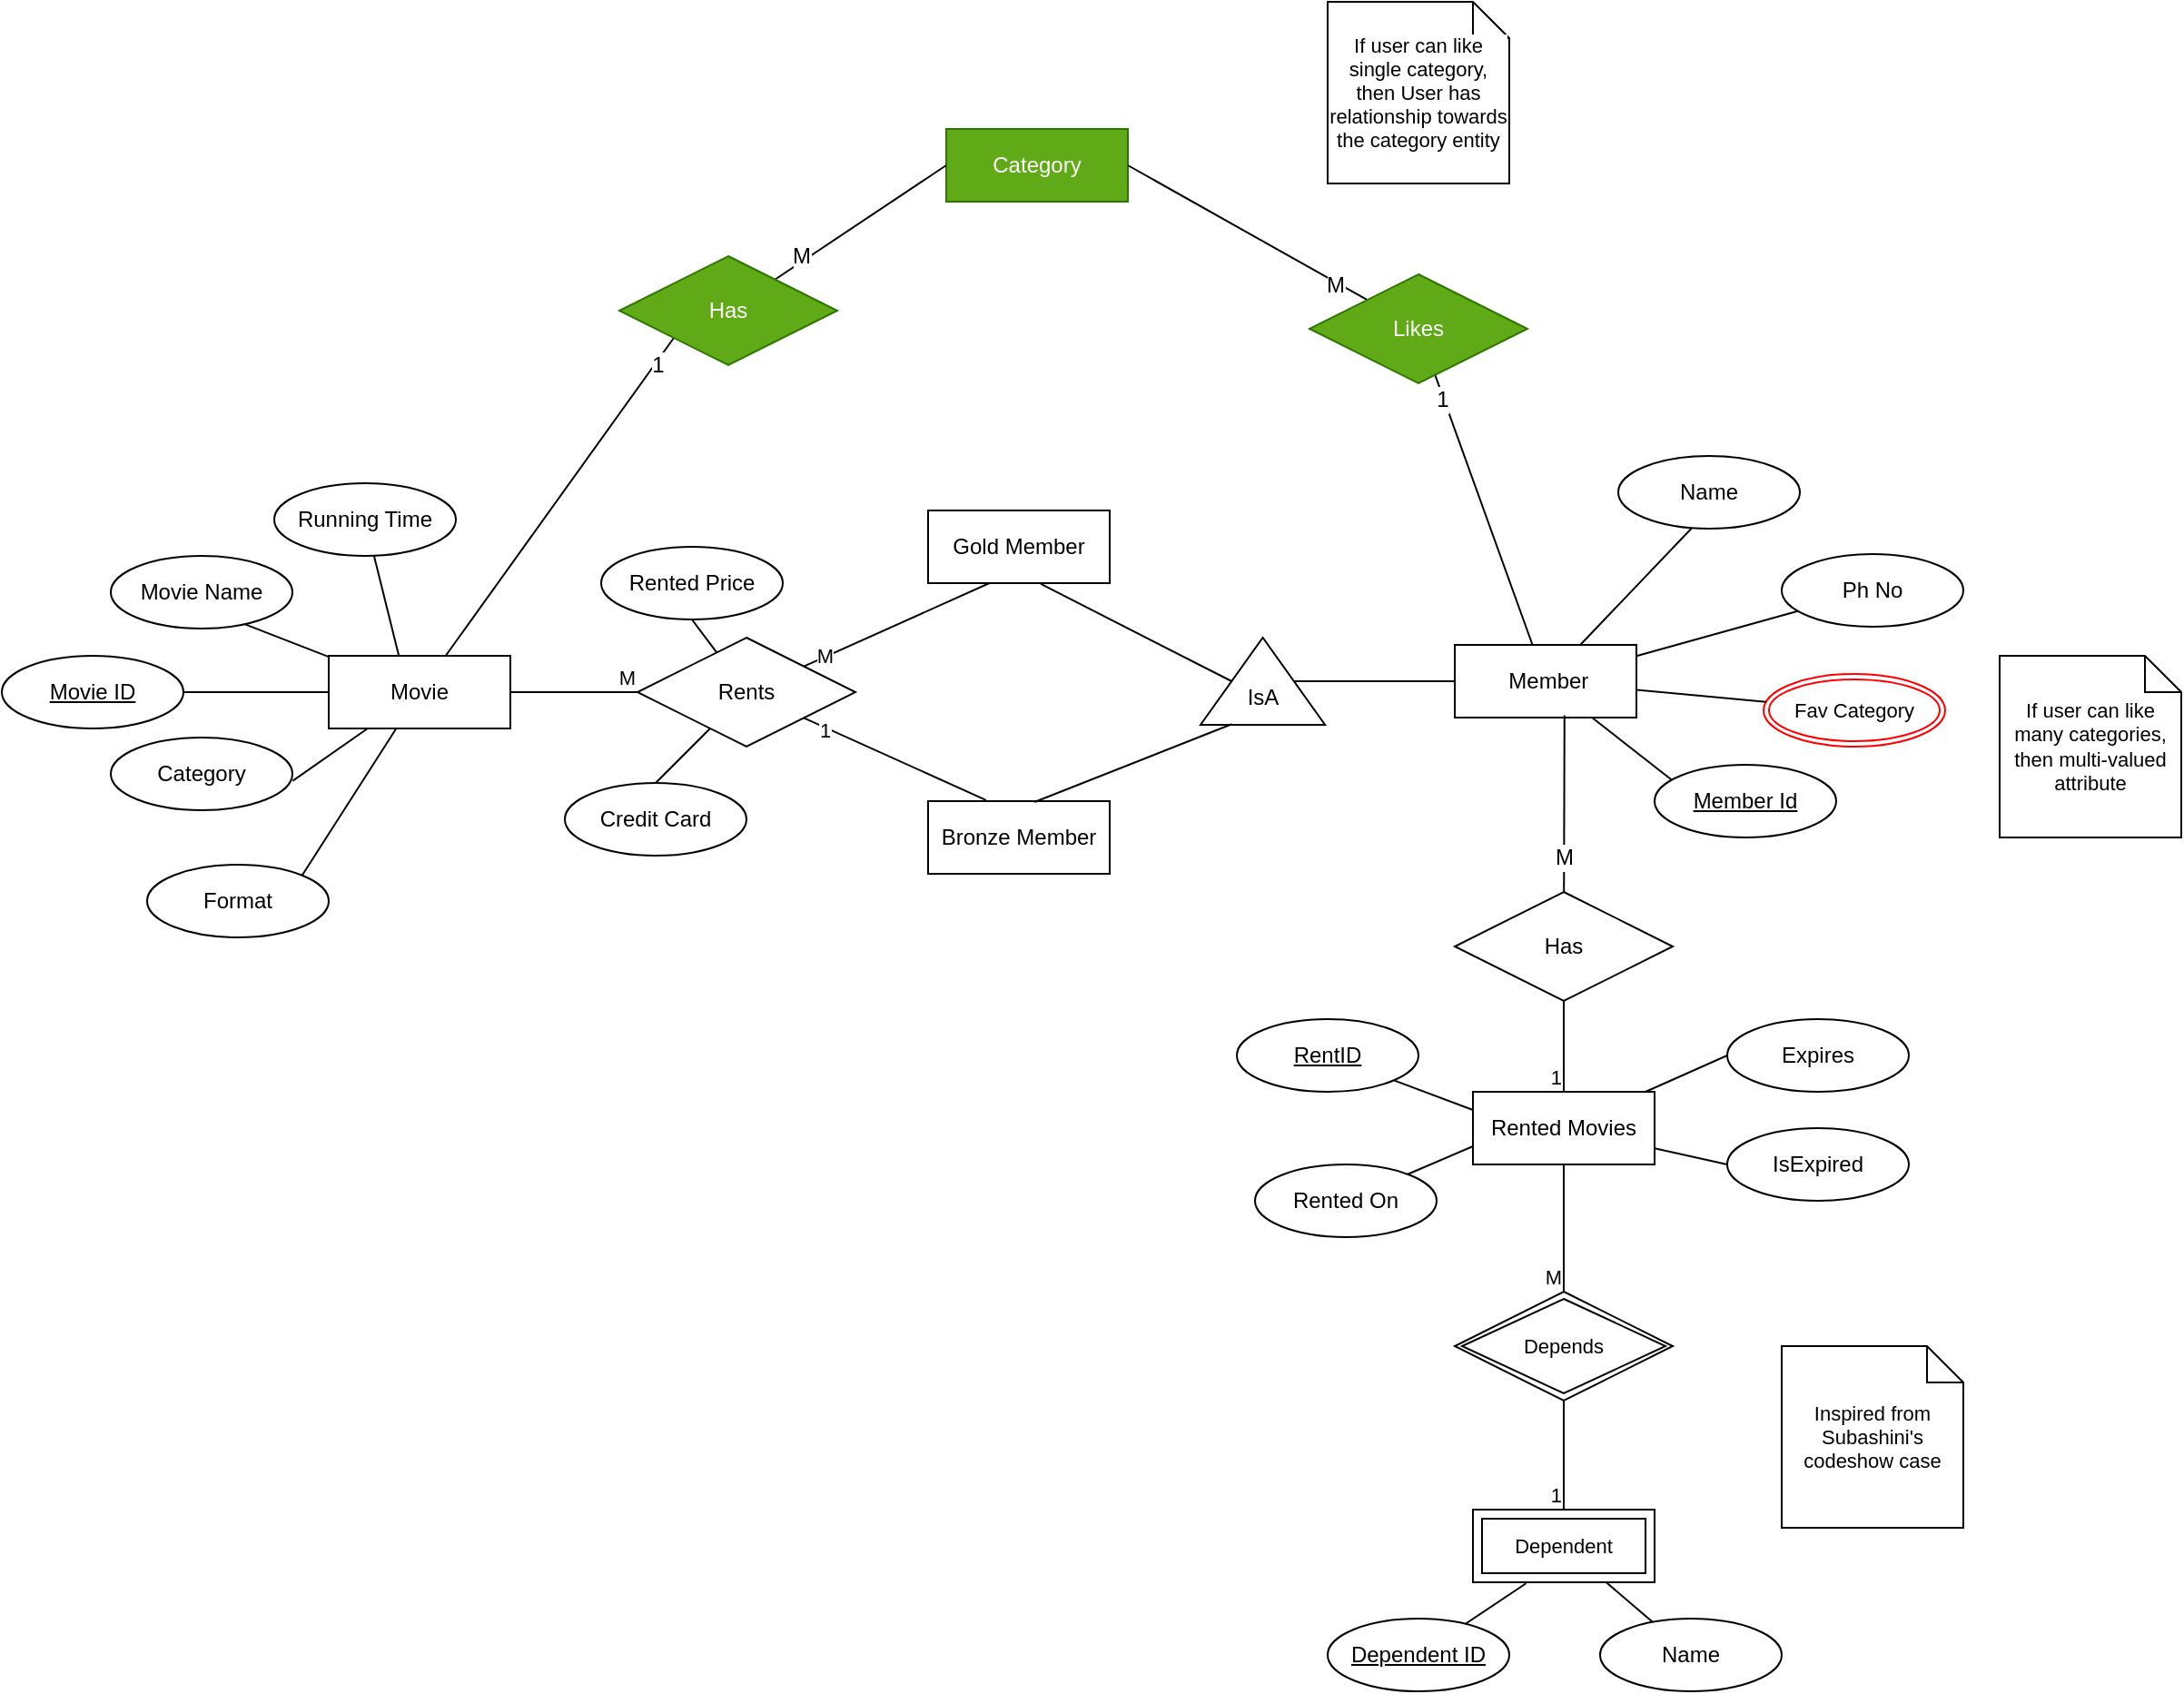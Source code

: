 <mxfile version="24.2.5" type="device">
  <diagram id="R2lEEEUBdFMjLlhIrx00" name="Page-1">
    <mxGraphModel dx="1562" dy="319" grid="1" gridSize="10" guides="1" tooltips="1" connect="1" arrows="1" fold="1" page="1" pageScale="1" pageWidth="850" pageHeight="1100" math="0" shadow="0" extFonts="Permanent Marker^https://fonts.googleapis.com/css?family=Permanent+Marker">
      <root>
        <mxCell id="0" />
        <mxCell id="1" parent="0" />
        <mxCell id="xF_-Twi31pI02IYK8cKR-40" style="edgeStyle=none;rounded=0;orthogonalLoop=1;jettySize=auto;html=1;strokeColor=default;align=center;verticalAlign=middle;fontFamily=Helvetica;fontSize=11;fontColor=default;labelBackgroundColor=default;endArrow=none;endFill=0;" parent="1" source="xF_-Twi31pI02IYK8cKR-2" target="xF_-Twi31pI02IYK8cKR-30" edge="1">
          <mxGeometry relative="1" as="geometry" />
        </mxCell>
        <mxCell id="xF_-Twi31pI02IYK8cKR-41" style="edgeStyle=none;rounded=0;orthogonalLoop=1;jettySize=auto;html=1;entryX=1.002;entryY=0.596;entryDx=0;entryDy=0;strokeColor=default;align=center;verticalAlign=middle;fontFamily=Helvetica;fontSize=11;fontColor=default;labelBackgroundColor=default;endArrow=none;endFill=0;entryPerimeter=0;" parent="1" source="xF_-Twi31pI02IYK8cKR-2" target="xF_-Twi31pI02IYK8cKR-32" edge="1">
          <mxGeometry relative="1" as="geometry" />
        </mxCell>
        <mxCell id="xF_-Twi31pI02IYK8cKR-56" style="edgeStyle=none;rounded=0;orthogonalLoop=1;jettySize=auto;html=1;entryX=1;entryY=0;entryDx=0;entryDy=0;strokeColor=default;align=center;verticalAlign=middle;fontFamily=Helvetica;fontSize=11;fontColor=default;labelBackgroundColor=default;endArrow=none;endFill=0;" parent="1" source="xF_-Twi31pI02IYK8cKR-2" target="xF_-Twi31pI02IYK8cKR-55" edge="1">
          <mxGeometry relative="1" as="geometry" />
        </mxCell>
        <mxCell id="6BEpY7dFE5jVvSf7-Emo-18" style="edgeStyle=none;rounded=0;orthogonalLoop=1;jettySize=auto;html=1;entryX=0;entryY=1;entryDx=0;entryDy=0;strokeColor=default;align=center;verticalAlign=middle;fontFamily=Helvetica;fontSize=11;fontColor=default;labelBackgroundColor=default;endArrow=none;endFill=0;" parent="1" source="xF_-Twi31pI02IYK8cKR-2" target="6BEpY7dFE5jVvSf7-Emo-17" edge="1">
          <mxGeometry relative="1" as="geometry" />
        </mxCell>
        <mxCell id="6BEpY7dFE5jVvSf7-Emo-23" value="1" style="edgeLabel;html=1;align=center;verticalAlign=middle;resizable=0;points=[];fontSize=12;fontFamily=Helvetica;fontColor=default;labelBackgroundColor=default;" parent="6BEpY7dFE5jVvSf7-Emo-18" vertex="1" connectable="0">
          <mxGeometry x="0.879" y="-1" relative="1" as="geometry">
            <mxPoint x="-3" y="4" as="offset" />
          </mxGeometry>
        </mxCell>
        <mxCell id="xF_-Twi31pI02IYK8cKR-2" value="Movie" style="whiteSpace=wrap;html=1;align=center;" parent="1" vertex="1">
          <mxGeometry x="70" y="410" width="100" height="40" as="geometry" />
        </mxCell>
        <mxCell id="xF_-Twi31pI02IYK8cKR-17" style="rounded=0;orthogonalLoop=1;jettySize=auto;html=1;entryX=0.5;entryY=1;entryDx=0;entryDy=0;strokeColor=default;align=center;verticalAlign=middle;fontFamily=Helvetica;fontSize=11;fontColor=default;labelBackgroundColor=default;edgeStyle=none;endArrow=none;endFill=0;" parent="1" source="xF_-Twi31pI02IYK8cKR-3" target="xF_-Twi31pI02IYK8cKR-10" edge="1">
          <mxGeometry relative="1" as="geometry" />
        </mxCell>
        <mxCell id="xF_-Twi31pI02IYK8cKR-20" style="edgeStyle=none;rounded=0;orthogonalLoop=1;jettySize=auto;html=1;strokeColor=default;align=center;verticalAlign=middle;fontFamily=Helvetica;fontSize=11;fontColor=default;labelBackgroundColor=default;endArrow=none;endFill=0;" parent="1" source="xF_-Twi31pI02IYK8cKR-3" target="xF_-Twi31pI02IYK8cKR-21" edge="1">
          <mxGeometry relative="1" as="geometry">
            <mxPoint x="810" y="520.0" as="targetPoint" />
          </mxGeometry>
        </mxCell>
        <mxCell id="6BEpY7dFE5jVvSf7-Emo-21" style="edgeStyle=none;rounded=0;orthogonalLoop=1;jettySize=auto;html=1;strokeColor=default;align=center;verticalAlign=middle;fontFamily=Helvetica;fontSize=11;fontColor=default;labelBackgroundColor=default;endArrow=none;endFill=0;" parent="1" source="xF_-Twi31pI02IYK8cKR-3" target="6BEpY7dFE5jVvSf7-Emo-20" edge="1">
          <mxGeometry relative="1" as="geometry" />
        </mxCell>
        <mxCell id="6BEpY7dFE5jVvSf7-Emo-25" value="1" style="edgeLabel;html=1;align=center;verticalAlign=middle;resizable=0;points=[];fontSize=12;fontFamily=Helvetica;fontColor=default;labelBackgroundColor=default;" parent="6BEpY7dFE5jVvSf7-Emo-21" vertex="1" connectable="0">
          <mxGeometry x="0.824" y="1" relative="1" as="geometry">
            <mxPoint as="offset" />
          </mxGeometry>
        </mxCell>
        <mxCell id="xF_-Twi31pI02IYK8cKR-3" value="&amp;nbsp;Member" style="whiteSpace=wrap;html=1;align=center;" parent="1" vertex="1">
          <mxGeometry x="690" y="404" width="100" height="40" as="geometry" />
        </mxCell>
        <mxCell id="xF_-Twi31pI02IYK8cKR-10" value="&lt;u&gt;Member Id&lt;/u&gt;" style="ellipse;whiteSpace=wrap;html=1;align=center;" parent="1" vertex="1">
          <mxGeometry x="800" y="470" width="100" height="40" as="geometry" />
        </mxCell>
        <mxCell id="h5olAEMSu2brqqZlzXby-23" style="edgeStyle=none;rounded=0;orthogonalLoop=1;jettySize=auto;html=1;entryX=0.346;entryY=0.991;entryDx=0;entryDy=0;strokeColor=default;align=center;verticalAlign=middle;fontFamily=Helvetica;fontSize=11;fontColor=default;labelBackgroundColor=default;endArrow=none;endFill=0;entryPerimeter=0;" parent="1" source="xF_-Twi31pI02IYK8cKR-12" target="h5olAEMSu2brqqZlzXby-28" edge="1">
          <mxGeometry relative="1" as="geometry" />
        </mxCell>
        <mxCell id="h5olAEMSu2brqqZlzXby-34" value="M" style="edgeLabel;html=1;align=center;verticalAlign=middle;resizable=0;points=[];fontFamily=Helvetica;fontSize=11;fontColor=default;labelBackgroundColor=default;" parent="h5olAEMSu2brqqZlzXby-23" vertex="1" connectable="0">
          <mxGeometry x="-0.776" y="1" relative="1" as="geometry">
            <mxPoint as="offset" />
          </mxGeometry>
        </mxCell>
        <mxCell id="h5olAEMSu2brqqZlzXby-38" style="edgeStyle=none;rounded=0;orthogonalLoop=1;jettySize=auto;html=1;entryX=0.5;entryY=1;entryDx=0;entryDy=0;strokeColor=default;align=center;verticalAlign=middle;fontFamily=Helvetica;fontSize=11;fontColor=default;labelBackgroundColor=default;endArrow=none;endFill=0;" parent="1" source="xF_-Twi31pI02IYK8cKR-12" target="h5olAEMSu2brqqZlzXby-37" edge="1">
          <mxGeometry relative="1" as="geometry" />
        </mxCell>
        <mxCell id="6BEpY7dFE5jVvSf7-Emo-7" style="edgeStyle=none;rounded=0;orthogonalLoop=1;jettySize=auto;html=1;entryX=0.5;entryY=0;entryDx=0;entryDy=0;strokeColor=default;align=center;verticalAlign=middle;fontFamily=Helvetica;fontSize=11;fontColor=default;labelBackgroundColor=default;endArrow=none;endFill=0;" parent="1" source="xF_-Twi31pI02IYK8cKR-12" target="6BEpY7dFE5jVvSf7-Emo-6" edge="1">
          <mxGeometry relative="1" as="geometry" />
        </mxCell>
        <mxCell id="xF_-Twi31pI02IYK8cKR-12" value="Rents" style="shape=rhombus;perimeter=rhombusPerimeter;whiteSpace=wrap;html=1;align=center;" parent="1" vertex="1">
          <mxGeometry x="240" y="400" width="120" height="60" as="geometry" />
        </mxCell>
        <mxCell id="xF_-Twi31pI02IYK8cKR-18" value="Name" style="ellipse;whiteSpace=wrap;html=1;align=center;" parent="1" vertex="1">
          <mxGeometry x="780" y="300" width="100" height="40" as="geometry" />
        </mxCell>
        <mxCell id="xF_-Twi31pI02IYK8cKR-19" style="edgeStyle=none;rounded=0;orthogonalLoop=1;jettySize=auto;html=1;entryX=0.403;entryY=0.997;entryDx=0;entryDy=0;entryPerimeter=0;strokeColor=default;align=center;verticalAlign=middle;fontFamily=Helvetica;fontSize=11;fontColor=default;labelBackgroundColor=default;endArrow=none;endFill=0;" parent="1" source="xF_-Twi31pI02IYK8cKR-3" target="xF_-Twi31pI02IYK8cKR-18" edge="1">
          <mxGeometry relative="1" as="geometry" />
        </mxCell>
        <mxCell id="xF_-Twi31pI02IYK8cKR-21" value="Ph No" style="ellipse;whiteSpace=wrap;html=1;align=center;" parent="1" vertex="1">
          <mxGeometry x="870" y="354" width="100" height="40" as="geometry" />
        </mxCell>
        <mxCell id="xF_-Twi31pI02IYK8cKR-29" value="Movie Name" style="ellipse;whiteSpace=wrap;html=1;align=center;" parent="1" vertex="1">
          <mxGeometry x="-50" y="355" width="100" height="40" as="geometry" />
        </mxCell>
        <mxCell id="xF_-Twi31pI02IYK8cKR-30" value="&lt;u&gt;Movie ID&lt;/u&gt;" style="ellipse;whiteSpace=wrap;html=1;align=center;" parent="1" vertex="1">
          <mxGeometry x="-110" y="410" width="100" height="40" as="geometry" />
        </mxCell>
        <mxCell id="xF_-Twi31pI02IYK8cKR-32" value="Category" style="ellipse;whiteSpace=wrap;html=1;align=center;" parent="1" vertex="1">
          <mxGeometry x="-50" y="455" width="100" height="40" as="geometry" />
        </mxCell>
        <mxCell id="xF_-Twi31pI02IYK8cKR-35" value="Fav Category" style="ellipse;shape=doubleEllipse;margin=3;whiteSpace=wrap;html=1;align=center;fontFamily=Helvetica;fontSize=11;fontColor=default;labelBackgroundColor=default;strokeColor=#FF0000;" parent="1" vertex="1">
          <mxGeometry x="860" y="420" width="100" height="40" as="geometry" />
        </mxCell>
        <mxCell id="xF_-Twi31pI02IYK8cKR-38" style="edgeStyle=none;rounded=0;orthogonalLoop=1;jettySize=auto;html=1;strokeColor=default;align=center;verticalAlign=middle;fontFamily=Helvetica;fontSize=11;fontColor=default;labelBackgroundColor=default;endArrow=none;endFill=0;" parent="1" source="xF_-Twi31pI02IYK8cKR-3" target="xF_-Twi31pI02IYK8cKR-35" edge="1">
          <mxGeometry relative="1" as="geometry" />
        </mxCell>
        <mxCell id="xF_-Twi31pI02IYK8cKR-39" style="edgeStyle=none;rounded=0;orthogonalLoop=1;jettySize=auto;html=1;entryX=0.74;entryY=0.942;entryDx=0;entryDy=0;entryPerimeter=0;strokeColor=default;align=center;verticalAlign=middle;fontFamily=Helvetica;fontSize=11;fontColor=default;labelBackgroundColor=default;endArrow=none;endFill=0;" parent="1" source="xF_-Twi31pI02IYK8cKR-2" target="xF_-Twi31pI02IYK8cKR-29" edge="1">
          <mxGeometry relative="1" as="geometry" />
        </mxCell>
        <mxCell id="xF_-Twi31pI02IYK8cKR-58" style="edgeStyle=none;rounded=0;orthogonalLoop=1;jettySize=auto;html=1;entryX=0;entryY=0.5;entryDx=0;entryDy=0;strokeColor=default;align=center;verticalAlign=middle;fontFamily=Helvetica;fontSize=11;fontColor=default;labelBackgroundColor=default;endArrow=none;endFill=0;" parent="1" source="xF_-Twi31pI02IYK8cKR-42" target="xF_-Twi31pI02IYK8cKR-45" edge="1">
          <mxGeometry relative="1" as="geometry" />
        </mxCell>
        <mxCell id="6BEpY7dFE5jVvSf7-Emo-5" style="edgeStyle=none;rounded=0;orthogonalLoop=1;jettySize=auto;html=1;entryX=0;entryY=0.5;entryDx=0;entryDy=0;strokeColor=default;align=center;verticalAlign=middle;fontFamily=Helvetica;fontSize=11;fontColor=default;labelBackgroundColor=default;endArrow=none;endFill=0;" parent="1" source="xF_-Twi31pI02IYK8cKR-42" target="6BEpY7dFE5jVvSf7-Emo-4" edge="1">
          <mxGeometry relative="1" as="geometry" />
        </mxCell>
        <mxCell id="xF_-Twi31pI02IYK8cKR-42" value="Rented Movies" style="whiteSpace=wrap;html=1;align=center;" parent="1" vertex="1">
          <mxGeometry x="700" y="650" width="100" height="40" as="geometry" />
        </mxCell>
        <mxCell id="xF_-Twi31pI02IYK8cKR-43" value="Has" style="shape=rhombus;perimeter=rhombusPerimeter;whiteSpace=wrap;html=1;align=center;" parent="1" vertex="1">
          <mxGeometry x="690" y="540" width="120" height="60" as="geometry" />
        </mxCell>
        <mxCell id="xF_-Twi31pI02IYK8cKR-45" value="Expires" style="ellipse;whiteSpace=wrap;html=1;align=center;" parent="1" vertex="1">
          <mxGeometry x="840" y="610" width="100" height="40" as="geometry" />
        </mxCell>
        <mxCell id="xF_-Twi31pI02IYK8cKR-55" value="Format" style="ellipse;whiteSpace=wrap;html=1;align=center;" parent="1" vertex="1">
          <mxGeometry x="-30" y="525" width="100" height="40" as="geometry" />
        </mxCell>
        <mxCell id="xF_-Twi31pI02IYK8cKR-78" value="" style="endArrow=none;html=1;rounded=0;strokeColor=default;align=center;verticalAlign=middle;fontFamily=Helvetica;fontSize=11;fontColor=default;labelBackgroundColor=default;exitX=1;exitY=0.5;exitDx=0;exitDy=0;entryX=0;entryY=0.5;entryDx=0;entryDy=0;" parent="1" source="xF_-Twi31pI02IYK8cKR-2" target="xF_-Twi31pI02IYK8cKR-12" edge="1">
          <mxGeometry relative="1" as="geometry">
            <mxPoint x="80" y="410" as="sourcePoint" />
            <mxPoint x="240" y="410" as="targetPoint" />
          </mxGeometry>
        </mxCell>
        <mxCell id="xF_-Twi31pI02IYK8cKR-79" value="M" style="resizable=0;html=1;whiteSpace=wrap;align=right;verticalAlign=bottom;fontFamily=Helvetica;fontSize=11;fontColor=default;labelBackgroundColor=default;" parent="xF_-Twi31pI02IYK8cKR-78" connectable="0" vertex="1">
          <mxGeometry x="1" relative="1" as="geometry" />
        </mxCell>
        <mxCell id="xF_-Twi31pI02IYK8cKR-85" value="" style="endArrow=none;html=1;rounded=0;strokeColor=default;align=center;verticalAlign=middle;fontFamily=Helvetica;fontSize=11;fontColor=default;labelBackgroundColor=default;entryX=0.5;entryY=0;entryDx=0;entryDy=0;exitX=0.5;exitY=1;exitDx=0;exitDy=0;" parent="1" source="xF_-Twi31pI02IYK8cKR-43" target="xF_-Twi31pI02IYK8cKR-42" edge="1">
          <mxGeometry relative="1" as="geometry">
            <mxPoint x="690" y="510" as="sourcePoint" />
            <mxPoint x="850" y="510" as="targetPoint" />
          </mxGeometry>
        </mxCell>
        <mxCell id="xF_-Twi31pI02IYK8cKR-86" value="" style="resizable=0;html=1;whiteSpace=wrap;align=left;verticalAlign=bottom;fontFamily=Helvetica;fontSize=11;fontColor=default;labelBackgroundColor=default;" parent="xF_-Twi31pI02IYK8cKR-85" connectable="0" vertex="1">
          <mxGeometry x="-1" relative="1" as="geometry" />
        </mxCell>
        <mxCell id="xF_-Twi31pI02IYK8cKR-87" value="1" style="resizable=0;html=1;whiteSpace=wrap;align=right;verticalAlign=bottom;fontFamily=Helvetica;fontSize=11;fontColor=default;labelBackgroundColor=default;" parent="xF_-Twi31pI02IYK8cKR-85" connectable="0" vertex="1">
          <mxGeometry x="1" relative="1" as="geometry" />
        </mxCell>
        <mxCell id="xF_-Twi31pI02IYK8cKR-91" value="" style="endArrow=none;html=1;rounded=0;strokeColor=default;align=center;verticalAlign=middle;fontFamily=Helvetica;fontSize=11;fontColor=default;labelBackgroundColor=default;entryX=0.5;entryY=0;entryDx=0;entryDy=0;" parent="1" edge="1">
          <mxGeometry relative="1" as="geometry">
            <mxPoint x="750" y="820" as="sourcePoint" />
            <mxPoint x="750" y="880" as="targetPoint" />
          </mxGeometry>
        </mxCell>
        <mxCell id="xF_-Twi31pI02IYK8cKR-92" value="1" style="resizable=0;html=1;whiteSpace=wrap;align=right;verticalAlign=bottom;fontFamily=Helvetica;fontSize=11;fontColor=default;labelBackgroundColor=default;" parent="xF_-Twi31pI02IYK8cKR-91" connectable="0" vertex="1">
          <mxGeometry x="1" relative="1" as="geometry" />
        </mxCell>
        <mxCell id="xF_-Twi31pI02IYK8cKR-93" value="" style="endArrow=none;html=1;rounded=0;strokeColor=default;align=center;verticalAlign=middle;fontFamily=Helvetica;fontSize=11;fontColor=default;labelBackgroundColor=default;entryX=0.5;entryY=0;entryDx=0;entryDy=0;exitX=0.5;exitY=1;exitDx=0;exitDy=0;" parent="1" source="xF_-Twi31pI02IYK8cKR-42" edge="1">
          <mxGeometry relative="1" as="geometry">
            <mxPoint x="700" y="700" as="sourcePoint" />
            <mxPoint x="750" y="760" as="targetPoint" />
          </mxGeometry>
        </mxCell>
        <mxCell id="xF_-Twi31pI02IYK8cKR-94" value="M" style="resizable=0;html=1;whiteSpace=wrap;align=right;verticalAlign=bottom;fontFamily=Helvetica;fontSize=11;fontColor=default;labelBackgroundColor=default;" parent="xF_-Twi31pI02IYK8cKR-93" connectable="0" vertex="1">
          <mxGeometry x="1" relative="1" as="geometry" />
        </mxCell>
        <mxCell id="h5olAEMSu2brqqZlzXby-36" style="edgeStyle=none;rounded=0;orthogonalLoop=1;jettySize=auto;html=1;entryX=0;entryY=0.75;entryDx=0;entryDy=0;strokeColor=default;align=center;verticalAlign=middle;fontFamily=Helvetica;fontSize=11;fontColor=default;labelBackgroundColor=default;endArrow=none;endFill=0;" parent="1" source="xF_-Twi31pI02IYK8cKR-95" target="xF_-Twi31pI02IYK8cKR-42" edge="1">
          <mxGeometry relative="1" as="geometry" />
        </mxCell>
        <mxCell id="xF_-Twi31pI02IYK8cKR-95" value="Rented On" style="ellipse;whiteSpace=wrap;html=1;align=center;" parent="1" vertex="1">
          <mxGeometry x="580" y="690" width="100" height="40" as="geometry" />
        </mxCell>
        <mxCell id="xF_-Twi31pI02IYK8cKR-107" style="edgeStyle=none;rounded=0;orthogonalLoop=1;jettySize=auto;html=1;strokeColor=default;align=center;verticalAlign=middle;fontFamily=Helvetica;fontSize=11;fontColor=default;labelBackgroundColor=default;endArrow=none;endFill=0;" parent="1" source="xF_-Twi31pI02IYK8cKR-106" edge="1">
          <mxGeometry relative="1" as="geometry">
            <mxPoint x="773.333" y="920" as="targetPoint" />
          </mxGeometry>
        </mxCell>
        <mxCell id="xF_-Twi31pI02IYK8cKR-106" value="Name" style="ellipse;whiteSpace=wrap;html=1;align=center;" parent="1" vertex="1">
          <mxGeometry x="770" y="940" width="100" height="40" as="geometry" />
        </mxCell>
        <mxCell id="xF_-Twi31pI02IYK8cKR-109" style="edgeStyle=none;rounded=0;orthogonalLoop=1;jettySize=auto;html=1;entryX=0.292;entryY=1.016;entryDx=0;entryDy=0;strokeColor=default;align=center;verticalAlign=middle;fontFamily=Helvetica;fontSize=11;fontColor=default;labelBackgroundColor=default;endArrow=none;endFill=0;entryPerimeter=0;" parent="1" source="xF_-Twi31pI02IYK8cKR-108" edge="1">
          <mxGeometry relative="1" as="geometry">
            <mxPoint x="729.2" y="920.64" as="targetPoint" />
          </mxGeometry>
        </mxCell>
        <mxCell id="xF_-Twi31pI02IYK8cKR-108" value="&lt;u&gt;Dependent ID&lt;/u&gt;" style="ellipse;whiteSpace=wrap;html=1;align=center;" parent="1" vertex="1">
          <mxGeometry x="620" y="940" width="100" height="40" as="geometry" />
        </mxCell>
        <mxCell id="xF_-Twi31pI02IYK8cKR-113" style="edgeStyle=none;rounded=0;orthogonalLoop=1;jettySize=auto;html=1;entryX=0;entryY=0.25;entryDx=0;entryDy=0;strokeColor=default;align=center;verticalAlign=middle;fontFamily=Helvetica;fontSize=11;fontColor=default;labelBackgroundColor=default;endArrow=none;endFill=0;" parent="1" source="xF_-Twi31pI02IYK8cKR-112" target="xF_-Twi31pI02IYK8cKR-42" edge="1">
          <mxGeometry relative="1" as="geometry" />
        </mxCell>
        <mxCell id="xF_-Twi31pI02IYK8cKR-112" value="&lt;u&gt;RentID&lt;/u&gt;" style="ellipse;whiteSpace=wrap;html=1;align=center;" parent="1" vertex="1">
          <mxGeometry x="570" y="610" width="100" height="40" as="geometry" />
        </mxCell>
        <mxCell id="h5olAEMSu2brqqZlzXby-24" style="edgeStyle=none;rounded=0;orthogonalLoop=1;jettySize=auto;html=1;entryX=0.604;entryY=0.97;entryDx=0;entryDy=0;entryPerimeter=0;strokeColor=default;align=center;verticalAlign=middle;fontFamily=Helvetica;fontSize=11;fontColor=default;labelBackgroundColor=default;endArrow=none;endFill=0;" parent="1" source="xF_-Twi31pI02IYK8cKR-43" target="xF_-Twi31pI02IYK8cKR-3" edge="1">
          <mxGeometry relative="1" as="geometry" />
        </mxCell>
        <mxCell id="6BEpY7dFE5jVvSf7-Emo-27" value="M" style="edgeLabel;html=1;align=center;verticalAlign=middle;resizable=0;points=[];fontSize=12;fontFamily=Helvetica;fontColor=default;labelBackgroundColor=default;" parent="h5olAEMSu2brqqZlzXby-24" vertex="1" connectable="0">
          <mxGeometry x="-0.606" relative="1" as="geometry">
            <mxPoint as="offset" />
          </mxGeometry>
        </mxCell>
        <mxCell id="h5olAEMSu2brqqZlzXby-25" value="" style="group" parent="1" vertex="1" connectable="0">
          <mxGeometry x="550" y="400" width="68.57" height="48.001" as="geometry" />
        </mxCell>
        <mxCell id="h5olAEMSu2brqqZlzXby-26" value="" style="verticalLabelPosition=bottom;verticalAlign=top;html=1;shape=mxgraph.basic.acute_triangle;dx=0.5;" parent="h5olAEMSu2brqqZlzXby-25" vertex="1">
          <mxGeometry width="68.57" height="48" as="geometry" />
        </mxCell>
        <mxCell id="h5olAEMSu2brqqZlzXby-27" value="IsA" style="text;html=1;align=center;verticalAlign=middle;resizable=0;points=[];autosize=1;strokeColor=none;fillColor=none;" parent="h5olAEMSu2brqqZlzXby-25" vertex="1">
          <mxGeometry x="14.281" y="18.001" width="40" height="30" as="geometry" />
        </mxCell>
        <mxCell id="h5olAEMSu2brqqZlzXby-28" value="Gold Member" style="whiteSpace=wrap;html=1;align=center;" parent="1" vertex="1">
          <mxGeometry x="400" y="330" width="100" height="40" as="geometry" />
        </mxCell>
        <mxCell id="h5olAEMSu2brqqZlzXby-33" style="edgeStyle=none;rounded=0;orthogonalLoop=1;jettySize=auto;html=1;strokeColor=default;align=center;verticalAlign=middle;fontFamily=Helvetica;fontSize=11;fontColor=default;labelBackgroundColor=default;endArrow=none;endFill=0;exitX=0.319;exitY=-0.015;exitDx=0;exitDy=0;exitPerimeter=0;" parent="1" source="h5olAEMSu2brqqZlzXby-29" target="xF_-Twi31pI02IYK8cKR-12" edge="1">
          <mxGeometry relative="1" as="geometry" />
        </mxCell>
        <mxCell id="h5olAEMSu2brqqZlzXby-35" value="1" style="edgeLabel;html=1;align=center;verticalAlign=middle;resizable=0;points=[];fontFamily=Helvetica;fontSize=11;fontColor=default;labelBackgroundColor=default;" parent="h5olAEMSu2brqqZlzXby-33" vertex="1" connectable="0">
          <mxGeometry x="0.75" y="3" relative="1" as="geometry">
            <mxPoint y="-2" as="offset" />
          </mxGeometry>
        </mxCell>
        <mxCell id="h5olAEMSu2brqqZlzXby-29" value="Bronze Member" style="whiteSpace=wrap;html=1;align=center;" parent="1" vertex="1">
          <mxGeometry x="400" y="490" width="100" height="40" as="geometry" />
        </mxCell>
        <mxCell id="h5olAEMSu2brqqZlzXby-30" style="edgeStyle=none;rounded=0;orthogonalLoop=1;jettySize=auto;html=1;entryX=0.621;entryY=1.012;entryDx=0;entryDy=0;strokeColor=default;align=center;verticalAlign=middle;fontFamily=Helvetica;fontSize=11;fontColor=default;labelBackgroundColor=default;endArrow=none;endFill=0;exitX=0;exitY=0;exitDx=17.142;exitDy=24;exitPerimeter=0;entryPerimeter=0;" parent="1" source="h5olAEMSu2brqqZlzXby-26" target="h5olAEMSu2brqqZlzXby-28" edge="1">
          <mxGeometry relative="1" as="geometry" />
        </mxCell>
        <mxCell id="h5olAEMSu2brqqZlzXby-31" style="edgeStyle=none;rounded=0;orthogonalLoop=1;jettySize=auto;html=1;strokeColor=default;align=center;verticalAlign=middle;fontFamily=Helvetica;fontSize=11;fontColor=default;labelBackgroundColor=default;endArrow=none;endFill=0;entryX=0.586;entryY=0.013;entryDx=0;entryDy=0;entryPerimeter=0;exitX=0.251;exitY=0.992;exitDx=0;exitDy=0;exitPerimeter=0;" parent="1" source="h5olAEMSu2brqqZlzXby-26" target="h5olAEMSu2brqqZlzXby-29" edge="1">
          <mxGeometry relative="1" as="geometry">
            <mxPoint x="560" y="460" as="sourcePoint" />
          </mxGeometry>
        </mxCell>
        <mxCell id="h5olAEMSu2brqqZlzXby-32" style="edgeStyle=none;rounded=0;orthogonalLoop=1;jettySize=auto;html=1;entryX=0;entryY=0.5;entryDx=0;entryDy=0;strokeColor=default;align=center;verticalAlign=middle;fontFamily=Helvetica;fontSize=11;fontColor=default;labelBackgroundColor=default;endArrow=none;endFill=0;exitX=0;exitY=0;exitDx=51.427;exitDy=24;exitPerimeter=0;" parent="1" source="h5olAEMSu2brqqZlzXby-26" target="xF_-Twi31pI02IYK8cKR-3" edge="1">
          <mxGeometry relative="1" as="geometry">
            <mxPoint x="450" y="310" as="sourcePoint" />
          </mxGeometry>
        </mxCell>
        <mxCell id="h5olAEMSu2brqqZlzXby-37" value="Rented Price" style="ellipse;whiteSpace=wrap;html=1;align=center;" parent="1" vertex="1">
          <mxGeometry x="220" y="350" width="100" height="40" as="geometry" />
        </mxCell>
        <mxCell id="6BEpY7dFE5jVvSf7-Emo-4" value="IsExpired" style="ellipse;whiteSpace=wrap;html=1;align=center;" parent="1" vertex="1">
          <mxGeometry x="840" y="670" width="100" height="40" as="geometry" />
        </mxCell>
        <mxCell id="6BEpY7dFE5jVvSf7-Emo-6" value="Credit Card" style="ellipse;whiteSpace=wrap;html=1;align=center;" parent="1" vertex="1">
          <mxGeometry x="200" y="480" width="100" height="40" as="geometry" />
        </mxCell>
        <mxCell id="6BEpY7dFE5jVvSf7-Emo-10" value="Running Time" style="ellipse;whiteSpace=wrap;html=1;align=center;" parent="1" vertex="1">
          <mxGeometry x="40" y="315" width="100" height="40" as="geometry" />
        </mxCell>
        <mxCell id="6BEpY7dFE5jVvSf7-Emo-12" style="edgeStyle=none;rounded=0;orthogonalLoop=1;jettySize=auto;html=1;entryX=0.387;entryY=0.009;entryDx=0;entryDy=0;strokeColor=default;align=center;verticalAlign=middle;fontFamily=Helvetica;fontSize=11;fontColor=default;labelBackgroundColor=default;endArrow=none;endFill=0;entryPerimeter=0;" parent="1" source="6BEpY7dFE5jVvSf7-Emo-10" target="xF_-Twi31pI02IYK8cKR-2" edge="1">
          <mxGeometry relative="1" as="geometry" />
        </mxCell>
        <mxCell id="6BEpY7dFE5jVvSf7-Emo-16" value="Category" style="whiteSpace=wrap;html=1;align=center;fillColor=#60a917;fontColor=#ffffff;strokeColor=#2D7600;" parent="1" vertex="1">
          <mxGeometry x="410" y="120" width="100" height="40" as="geometry" />
        </mxCell>
        <mxCell id="6BEpY7dFE5jVvSf7-Emo-19" style="edgeStyle=none;rounded=0;orthogonalLoop=1;jettySize=auto;html=1;entryX=0;entryY=0.5;entryDx=0;entryDy=0;strokeColor=default;align=center;verticalAlign=middle;fontFamily=Helvetica;fontSize=11;fontColor=default;labelBackgroundColor=default;endArrow=none;endFill=0;" parent="1" source="6BEpY7dFE5jVvSf7-Emo-17" target="6BEpY7dFE5jVvSf7-Emo-16" edge="1">
          <mxGeometry relative="1" as="geometry" />
        </mxCell>
        <mxCell id="6BEpY7dFE5jVvSf7-Emo-24" value="M" style="edgeLabel;html=1;align=center;verticalAlign=middle;resizable=0;points=[];fontSize=12;fontFamily=Helvetica;fontColor=default;labelBackgroundColor=default;" parent="6BEpY7dFE5jVvSf7-Emo-19" vertex="1" connectable="0">
          <mxGeometry x="-0.623" y="-1" relative="1" as="geometry">
            <mxPoint x="-4" y="-2" as="offset" />
          </mxGeometry>
        </mxCell>
        <mxCell id="6BEpY7dFE5jVvSf7-Emo-17" value="Has" style="shape=rhombus;perimeter=rhombusPerimeter;whiteSpace=wrap;html=1;align=center;fillColor=#60a917;fontColor=#ffffff;strokeColor=#2D7600;" parent="1" vertex="1">
          <mxGeometry x="230" y="190" width="120" height="60" as="geometry" />
        </mxCell>
        <mxCell id="6BEpY7dFE5jVvSf7-Emo-22" style="edgeStyle=none;rounded=0;orthogonalLoop=1;jettySize=auto;html=1;entryX=1;entryY=0.5;entryDx=0;entryDy=0;strokeColor=default;align=center;verticalAlign=middle;fontFamily=Helvetica;fontSize=11;fontColor=default;labelBackgroundColor=default;endArrow=none;endFill=0;" parent="1" source="6BEpY7dFE5jVvSf7-Emo-20" target="6BEpY7dFE5jVvSf7-Emo-16" edge="1">
          <mxGeometry relative="1" as="geometry" />
        </mxCell>
        <mxCell id="6BEpY7dFE5jVvSf7-Emo-26" value="M" style="edgeLabel;html=1;align=center;verticalAlign=middle;resizable=0;points=[];fontSize=12;fontFamily=Helvetica;fontColor=default;labelBackgroundColor=default;" parent="6BEpY7dFE5jVvSf7-Emo-22" vertex="1" connectable="0">
          <mxGeometry x="-0.753" y="1" relative="1" as="geometry">
            <mxPoint x="-1" as="offset" />
          </mxGeometry>
        </mxCell>
        <mxCell id="6BEpY7dFE5jVvSf7-Emo-20" value="Likes" style="shape=rhombus;perimeter=rhombusPerimeter;whiteSpace=wrap;html=1;align=center;fillColor=#60a917;fontColor=#ffffff;strokeColor=#2D7600;" parent="1" vertex="1">
          <mxGeometry x="610" y="200" width="120" height="60" as="geometry" />
        </mxCell>
        <mxCell id="6BEpY7dFE5jVvSf7-Emo-28" value="If user can like single category, then User has relationship towards the category entity" style="shape=note;size=20;whiteSpace=wrap;html=1;fontFamily=Helvetica;fontSize=11;fontColor=default;labelBackgroundColor=default;" parent="1" vertex="1">
          <mxGeometry x="620" y="50" width="100" height="100" as="geometry" />
        </mxCell>
        <mxCell id="6BEpY7dFE5jVvSf7-Emo-29" value="If user can like many categories, then multi-valued attribute" style="shape=note;size=20;whiteSpace=wrap;html=1;fontFamily=Helvetica;fontSize=11;fontColor=default;labelBackgroundColor=default;" parent="1" vertex="1">
          <mxGeometry x="990" y="410" width="100" height="100" as="geometry" />
        </mxCell>
        <mxCell id="6BEpY7dFE5jVvSf7-Emo-31" value="Dependent" style="shape=ext;margin=3;double=1;whiteSpace=wrap;html=1;align=center;fontFamily=Helvetica;fontSize=11;fontColor=default;labelBackgroundColor=default;" parent="1" vertex="1">
          <mxGeometry x="700" y="880" width="100" height="40" as="geometry" />
        </mxCell>
        <mxCell id="6BEpY7dFE5jVvSf7-Emo-32" value="Depends" style="shape=rhombus;double=1;perimeter=rhombusPerimeter;whiteSpace=wrap;html=1;align=center;fontFamily=Helvetica;fontSize=11;fontColor=default;labelBackgroundColor=default;" parent="1" vertex="1">
          <mxGeometry x="690" y="760" width="120" height="60" as="geometry" />
        </mxCell>
        <mxCell id="6BEpY7dFE5jVvSf7-Emo-33" value="Inspired from Subashini&#39;s codeshow case" style="shape=note;size=20;whiteSpace=wrap;html=1;fontFamily=Helvetica;fontSize=11;fontColor=default;labelBackgroundColor=default;" parent="1" vertex="1">
          <mxGeometry x="870" y="790" width="100" height="100" as="geometry" />
        </mxCell>
      </root>
    </mxGraphModel>
  </diagram>
</mxfile>
